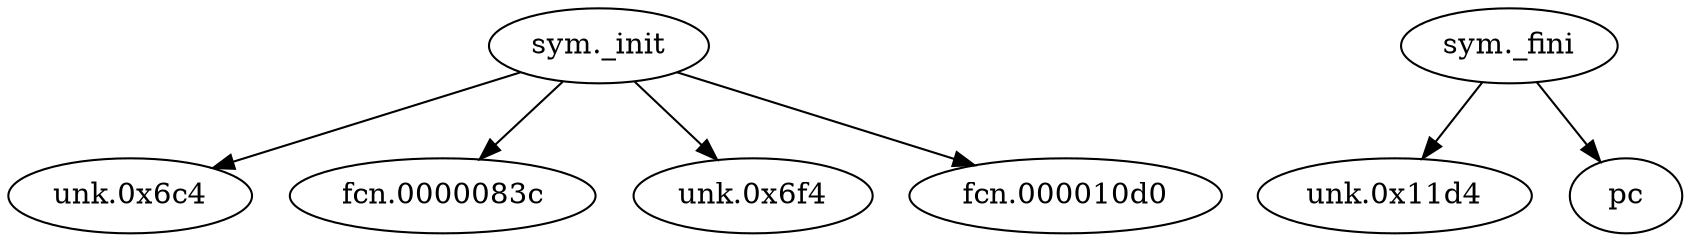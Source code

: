 digraph code {
  "0x000006a0" [label="sym._init"];
  "0x000006a0" -> "0x000006c4";
  "0x000006c4" [label="unk.0x6c4"];
  "0x000006a0" -> "0x0000083c";
  "0x0000083c" [label="fcn.0000083c"];
  "0x000006a0" -> "0x000006f4";
  "0x000006f4" [label="unk.0x6f4"];
  "0x000006a0" -> "0x000010d0";
  "0x000010d0" [label="fcn.000010d0"];
  "0x000011b0" [label="sym._fini"];
  "0x000011b0" -> "0x000011d4";
  "0x000011d4" [label="unk.0x11d4"];
  "0x000011b0" -> "0x00000730";
  "0x00000730" [label="pc"];
}
